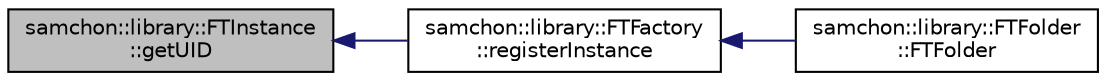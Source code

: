 digraph "samchon::library::FTInstance::getUID"
{
  edge [fontname="Helvetica",fontsize="10",labelfontname="Helvetica",labelfontsize="10"];
  node [fontname="Helvetica",fontsize="10",shape=record];
  rankdir="LR";
  Node1 [label="samchon::library::FTInstance\l::getUID",height=0.2,width=0.4,color="black", fillcolor="grey75", style="filled", fontcolor="black"];
  Node1 -> Node2 [dir="back",color="midnightblue",fontsize="10",style="solid",fontname="Helvetica"];
  Node2 [label="samchon::library::FTFactory\l::registerInstance",height=0.2,width=0.4,color="black", fillcolor="white", style="filled",URL="$d6/d60/classsamchon_1_1library_1_1FTFactory.html#a58d460f43eed3d6672cc94a36e31afaa",tooltip="Register file instance to map. "];
  Node2 -> Node3 [dir="back",color="midnightblue",fontsize="10",style="solid",fontname="Helvetica"];
  Node3 [label="samchon::library::FTFolder\l::FTFolder",height=0.2,width=0.4,color="black", fillcolor="white", style="filled",URL="$d2/db1/classsamchon_1_1library_1_1FTFolder.html#a239844ddbc9b72c3a384b341ec5b49d7",tooltip="Construct from factory and parent folder. "];
}
